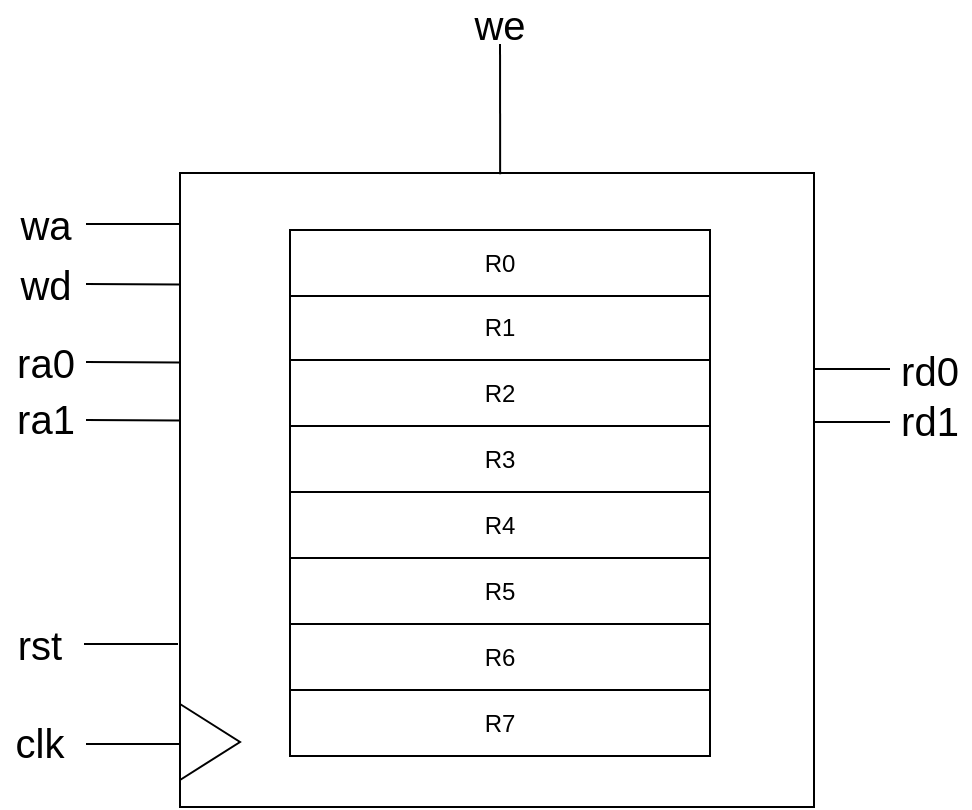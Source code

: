 <mxfile version="10.6.3" type="device"><diagram id="ncJqAQEXPg_lMcP9dEZq" name="第 1 页"><mxGraphModel dx="1010" dy="633" grid="1" gridSize="10" guides="1" tooltips="1" connect="1" arrows="1" fold="1" page="1" pageScale="1" pageWidth="827" pageHeight="1169" math="0" shadow="0"><root><mxCell id="0"/><mxCell id="1" parent="0"/><mxCell id="gqk6AKnbMnMRoiaLs_S5-3" value="" style="whiteSpace=wrap;html=1;aspect=fixed;" parent="1" vertex="1"><mxGeometry x="300" y="204.5" width="317" height="317" as="geometry"/></mxCell><mxCell id="gqk6AKnbMnMRoiaLs_S5-4" value="R1" style="rounded=0;whiteSpace=wrap;html=1;" parent="1" vertex="1"><mxGeometry x="355" y="265" width="210" height="33" as="geometry"/></mxCell><mxCell id="gqk6AKnbMnMRoiaLs_S5-5" value="R2" style="rounded=0;whiteSpace=wrap;html=1;" parent="1" vertex="1"><mxGeometry x="355" y="298" width="210" height="33" as="geometry"/></mxCell><mxCell id="gqk6AKnbMnMRoiaLs_S5-6" value="R3" style="rounded=0;whiteSpace=wrap;html=1;" parent="1" vertex="1"><mxGeometry x="355" y="331" width="210" height="33" as="geometry"/></mxCell><mxCell id="gqk6AKnbMnMRoiaLs_S5-7" value="R4" style="rounded=0;whiteSpace=wrap;html=1;" parent="1" vertex="1"><mxGeometry x="355" y="364" width="210" height="33" as="geometry"/></mxCell><mxCell id="gqk6AKnbMnMRoiaLs_S5-8" value="R5" style="rounded=0;whiteSpace=wrap;html=1;" parent="1" vertex="1"><mxGeometry x="355" y="397" width="210" height="33" as="geometry"/></mxCell><mxCell id="gqk6AKnbMnMRoiaLs_S5-9" value="R6" style="rounded=0;whiteSpace=wrap;html=1;" parent="1" vertex="1"><mxGeometry x="355" y="430" width="210" height="33" as="geometry"/></mxCell><mxCell id="gqk6AKnbMnMRoiaLs_S5-10" value="R7" style="rounded=0;whiteSpace=wrap;html=1;" parent="1" vertex="1"><mxGeometry x="355" y="463" width="210" height="33" as="geometry"/></mxCell><mxCell id="gqk6AKnbMnMRoiaLs_S5-12" value="" style="triangle;whiteSpace=wrap;html=1;" parent="1" vertex="1"><mxGeometry x="300" y="470" width="30" height="38" as="geometry"/></mxCell><mxCell id="gqk6AKnbMnMRoiaLs_S5-13" value="" style="endArrow=none;html=1;exitX=0.505;exitY=0.002;exitDx=0;exitDy=0;exitPerimeter=0;" parent="1" source="gqk6AKnbMnMRoiaLs_S5-3" target="gqk6AKnbMnMRoiaLs_S5-14" edge="1"><mxGeometry width="50" height="50" relative="1" as="geometry"><mxPoint x="461" y="200" as="sourcePoint"/><mxPoint x="480" y="160" as="targetPoint"/></mxGeometry></mxCell><mxCell id="gqk6AKnbMnMRoiaLs_S5-14" value="we" style="text;html=1;strokeColor=none;fillColor=none;align=center;verticalAlign=middle;whiteSpace=wrap;rounded=0;fontSize=20;" parent="1" vertex="1"><mxGeometry x="440" y="120.0" width="40" height="20" as="geometry"/></mxCell><mxCell id="gqk6AKnbMnMRoiaLs_S5-15" value="" style="endArrow=none;html=1;entryX=0;entryY=0.175;entryDx=0;entryDy=0;entryPerimeter=0;" parent="1" edge="1"><mxGeometry width="50" height="50" relative="1" as="geometry"><mxPoint x="253" y="230" as="sourcePoint"/><mxPoint x="300.095" y="229.952" as="targetPoint"/></mxGeometry></mxCell><mxCell id="gqk6AKnbMnMRoiaLs_S5-16" value="" style="endArrow=none;html=1;entryX=0;entryY=0.175;entryDx=0;entryDy=0;entryPerimeter=0;" parent="1" edge="1"><mxGeometry width="50" height="50" relative="1" as="geometry"><mxPoint x="253" y="260" as="sourcePoint"/><mxPoint x="300.093" y="260.209" as="targetPoint"/></mxGeometry></mxCell><mxCell id="gqk6AKnbMnMRoiaLs_S5-18" value="wa" style="text;html=1;strokeColor=none;fillColor=none;align=center;verticalAlign=middle;whiteSpace=wrap;rounded=0;fontSize=20;" parent="1" vertex="1"><mxGeometry x="213" y="220" width="40" height="20" as="geometry"/></mxCell><mxCell id="gqk6AKnbMnMRoiaLs_S5-19" value="wd" style="text;html=1;strokeColor=none;fillColor=none;align=center;verticalAlign=middle;whiteSpace=wrap;rounded=0;fontSize=20;" parent="1" vertex="1"><mxGeometry x="213" y="250" width="40" height="20" as="geometry"/></mxCell><mxCell id="gqk6AKnbMnMRoiaLs_S5-20" value="" style="endArrow=none;html=1;entryX=0;entryY=0.175;entryDx=0;entryDy=0;entryPerimeter=0;" parent="1" edge="1"><mxGeometry width="50" height="50" relative="1" as="geometry"><mxPoint x="253" y="299" as="sourcePoint"/><mxPoint x="300.2" y="299.2" as="targetPoint"/></mxGeometry></mxCell><mxCell id="gqk6AKnbMnMRoiaLs_S5-21" value="" style="endArrow=none;html=1;entryX=0;entryY=0.175;entryDx=0;entryDy=0;entryPerimeter=0;" parent="1" edge="1"><mxGeometry width="50" height="50" relative="1" as="geometry"><mxPoint x="253" y="328" as="sourcePoint"/><mxPoint x="300.093" y="328.209" as="targetPoint"/></mxGeometry></mxCell><mxCell id="gqk6AKnbMnMRoiaLs_S5-22" value="ra0" style="text;html=1;strokeColor=none;fillColor=none;align=center;verticalAlign=middle;whiteSpace=wrap;rounded=0;fontSize=20;" parent="1" vertex="1"><mxGeometry x="213" y="289" width="40" height="20" as="geometry"/></mxCell><mxCell id="gqk6AKnbMnMRoiaLs_S5-23" value="ra1" style="text;html=1;strokeColor=none;fillColor=none;align=center;verticalAlign=middle;whiteSpace=wrap;rounded=0;fontSize=20;" parent="1" vertex="1"><mxGeometry x="213" y="317" width="40" height="20" as="geometry"/></mxCell><mxCell id="gqk6AKnbMnMRoiaLs_S5-24" value="" style="endArrow=none;html=1;" parent="1" edge="1"><mxGeometry width="50" height="50" relative="1" as="geometry"><mxPoint x="252" y="440" as="sourcePoint"/><mxPoint x="299" y="440" as="targetPoint"/></mxGeometry></mxCell><mxCell id="gqk6AKnbMnMRoiaLs_S5-25" value="rst" style="text;html=1;strokeColor=none;fillColor=none;align=center;verticalAlign=middle;whiteSpace=wrap;rounded=0;fontSize=20;" parent="1" vertex="1"><mxGeometry x="210" y="430" width="40" height="20" as="geometry"/></mxCell><mxCell id="gqk6AKnbMnMRoiaLs_S5-26" value="" style="endArrow=none;html=1;" parent="1" edge="1"><mxGeometry width="50" height="50" relative="1" as="geometry"><mxPoint x="253" y="490" as="sourcePoint"/><mxPoint x="300" y="490" as="targetPoint"/></mxGeometry></mxCell><mxCell id="gqk6AKnbMnMRoiaLs_S5-27" value="clk" style="text;html=1;strokeColor=none;fillColor=none;align=center;verticalAlign=middle;whiteSpace=wrap;rounded=0;fontSize=20;" parent="1" vertex="1"><mxGeometry x="210" y="479" width="40" height="20" as="geometry"/></mxCell><mxCell id="gqk6AKnbMnMRoiaLs_S5-29" value="" style="endArrow=none;html=1;" parent="1" edge="1"><mxGeometry width="50" height="50" relative="1" as="geometry"><mxPoint x="617" y="302.5" as="sourcePoint"/><mxPoint x="655" y="302.5" as="targetPoint"/></mxGeometry></mxCell><mxCell id="gqk6AKnbMnMRoiaLs_S5-30" value="" style="endArrow=none;html=1;" parent="1" edge="1"><mxGeometry width="50" height="50" relative="1" as="geometry"><mxPoint x="617" y="329" as="sourcePoint"/><mxPoint x="655" y="329" as="targetPoint"/></mxGeometry></mxCell><mxCell id="gqk6AKnbMnMRoiaLs_S5-31" value="rd1" style="text;html=1;strokeColor=none;fillColor=none;align=center;verticalAlign=middle;whiteSpace=wrap;rounded=0;fontSize=20;" parent="1" vertex="1"><mxGeometry x="655" y="318" width="40" height="20" as="geometry"/></mxCell><mxCell id="gqk6AKnbMnMRoiaLs_S5-32" value="rd0" style="text;html=1;strokeColor=none;fillColor=none;align=center;verticalAlign=middle;whiteSpace=wrap;rounded=0;fontSize=20;" parent="1" vertex="1"><mxGeometry x="655" y="293" width="40" height="20" as="geometry"/></mxCell><mxCell id="vkyfpdwugJObjlHSU7ej-1" value="R0" style="rounded=0;whiteSpace=wrap;html=1;" vertex="1" parent="1"><mxGeometry x="355" y="233" width="210" height="33" as="geometry"/></mxCell></root></mxGraphModel></diagram></mxfile>